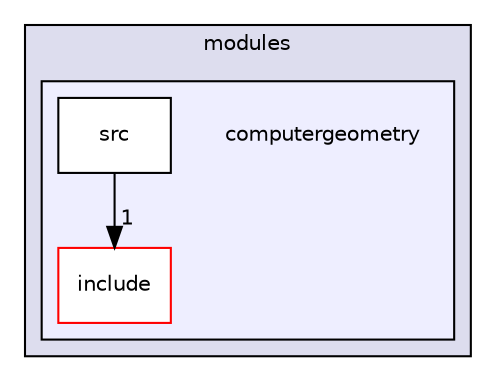 digraph "NANA/modules/computergeometry" {
  compound=true
  node [ fontsize="10", fontname="Helvetica"];
  edge [ labelfontsize="10", labelfontname="Helvetica"];
  subgraph clusterdir_6b55659ead8ae8e939b199224b5f3833 {
    graph [ bgcolor="#ddddee", pencolor="black", label="modules" fontname="Helvetica", fontsize="10", URL="dir_6b55659ead8ae8e939b199224b5f3833.html"]
  subgraph clusterdir_a0034a2e1eb347b72447d7288fcbeb40 {
    graph [ bgcolor="#eeeeff", pencolor="black", label="" URL="dir_a0034a2e1eb347b72447d7288fcbeb40.html"];
    dir_a0034a2e1eb347b72447d7288fcbeb40 [shape=plaintext label="computergeometry"];
  dir_fb7eaad88856202e42e495fe4c640ce2 [shape=box label="include" fillcolor="white" style="filled" color="red" URL="dir_fb7eaad88856202e42e495fe4c640ce2.html"];
  dir_54a89cde1f82f14264c816851d14f774 [shape=box label="src" fillcolor="white" style="filled" URL="dir_54a89cde1f82f14264c816851d14f774.html"];
  }
  }
  dir_54a89cde1f82f14264c816851d14f774->dir_fb7eaad88856202e42e495fe4c640ce2 [headlabel="1", labeldistance=1.5 headhref="dir_000005_000003.html"];
}

